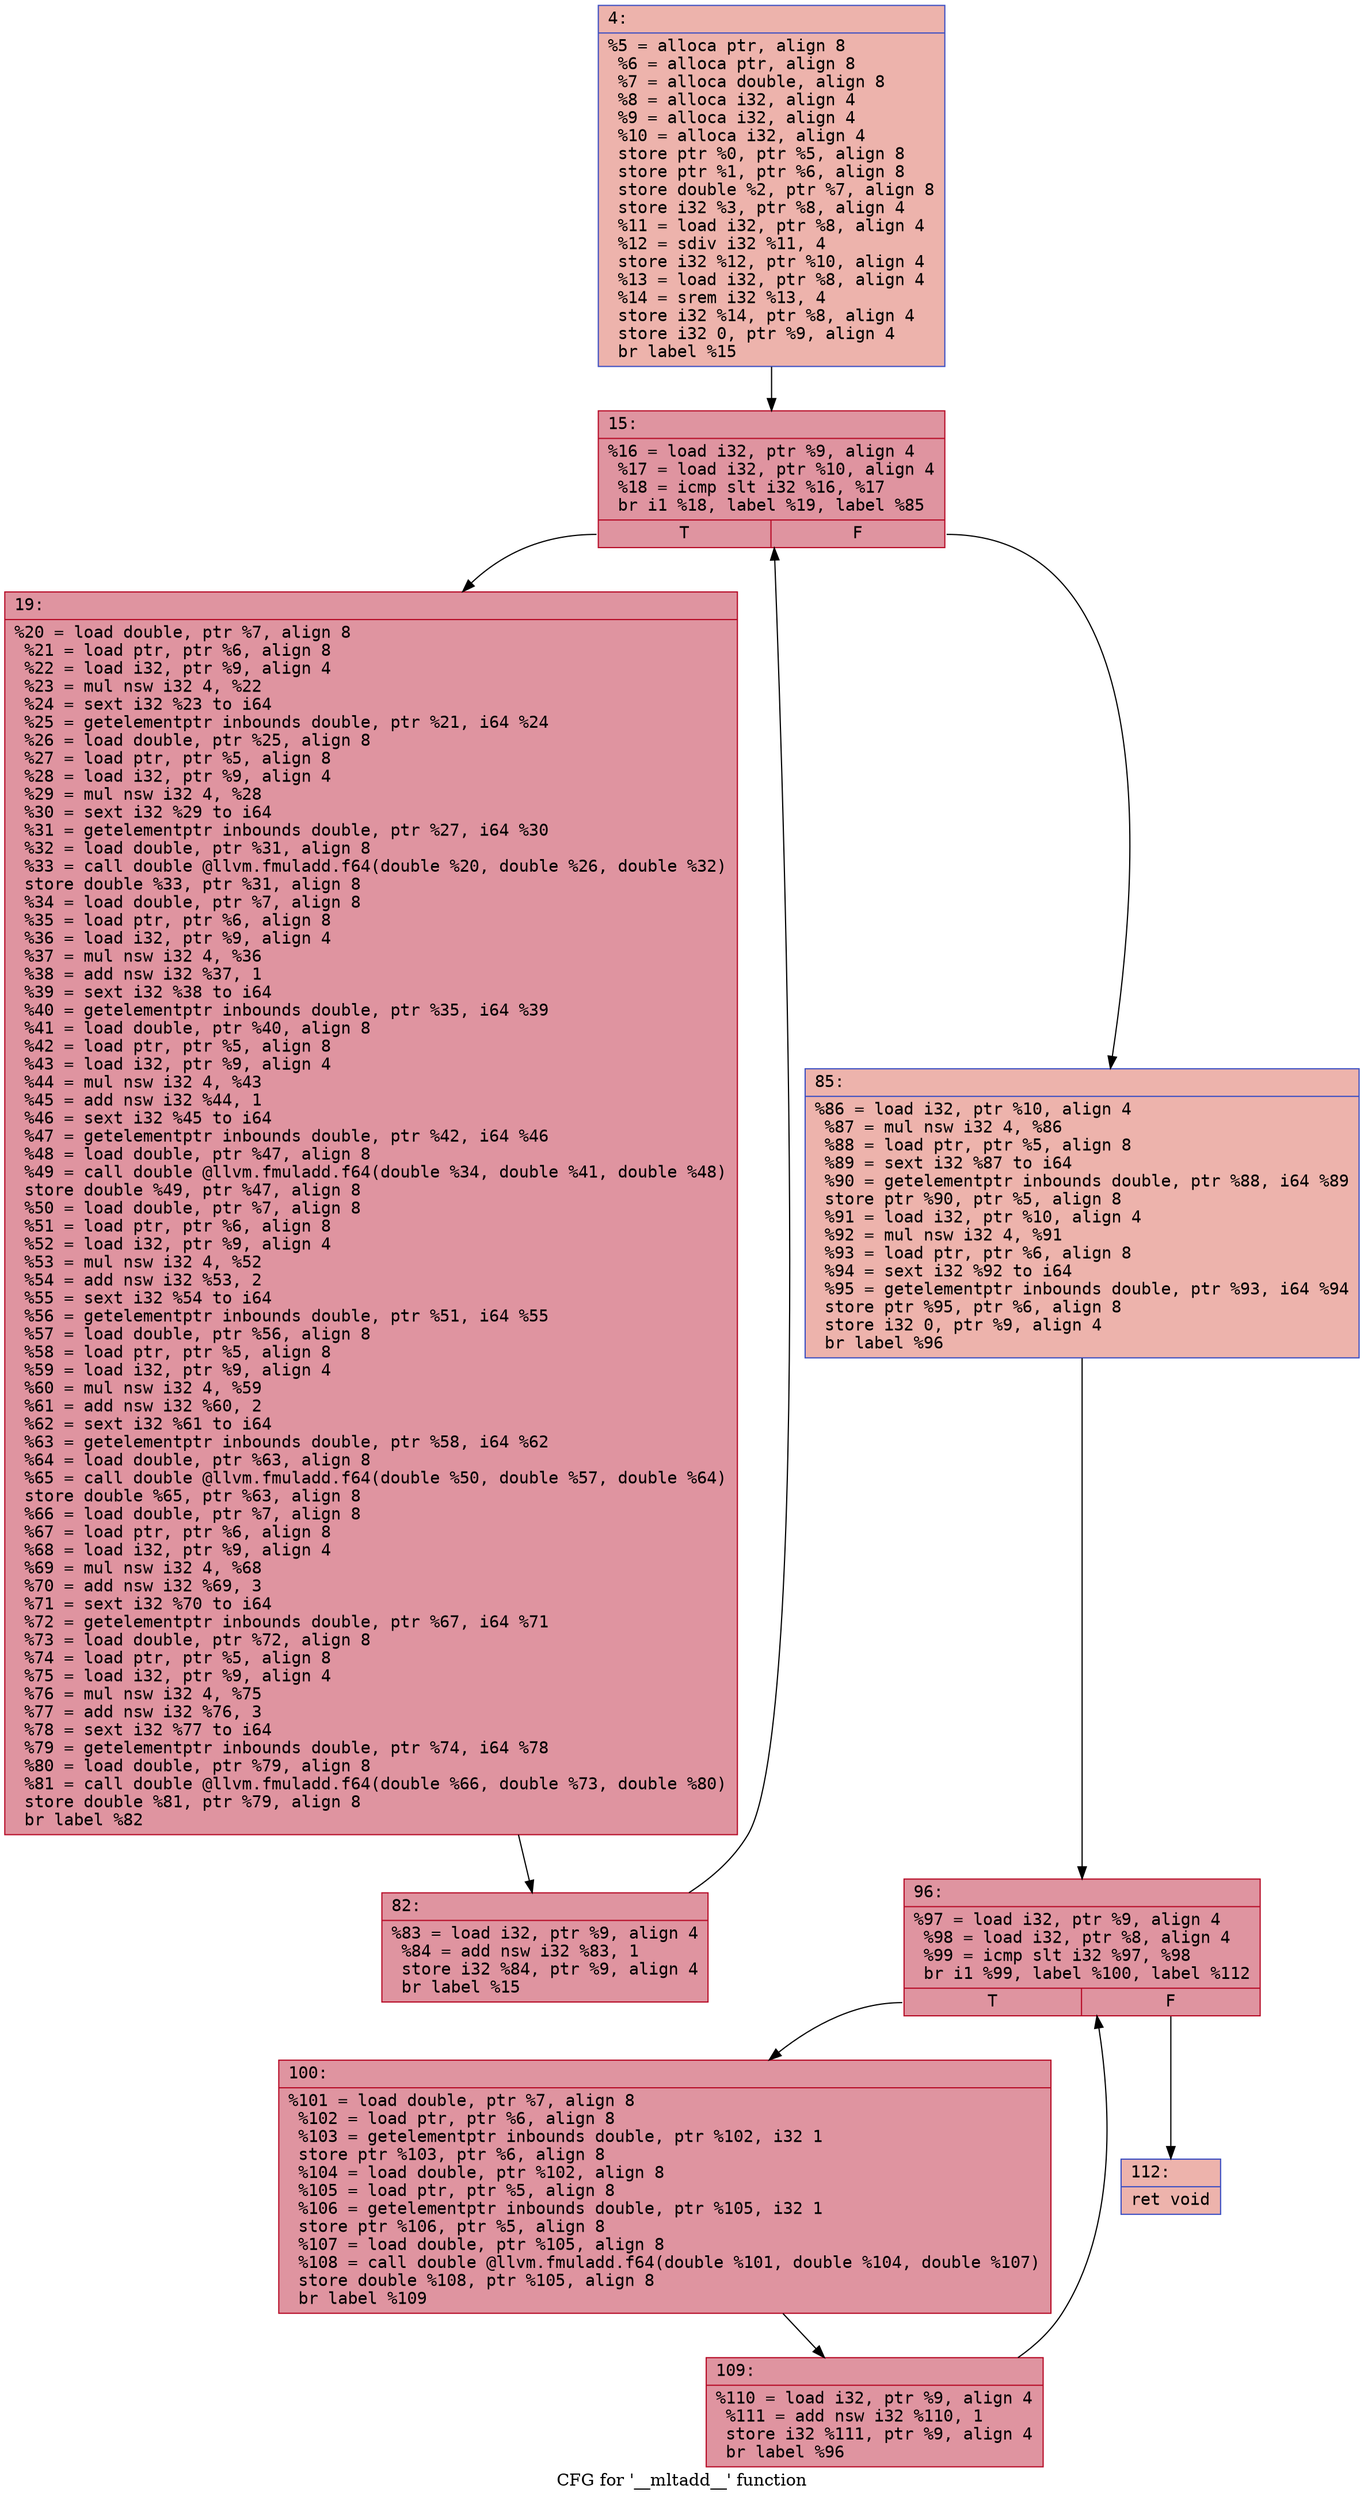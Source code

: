 digraph "CFG for '__mltadd__' function" {
	label="CFG for '__mltadd__' function";

	Node0x60000046a210 [shape=record,color="#3d50c3ff", style=filled, fillcolor="#d6524470" fontname="Courier",label="{4:\l|  %5 = alloca ptr, align 8\l  %6 = alloca ptr, align 8\l  %7 = alloca double, align 8\l  %8 = alloca i32, align 4\l  %9 = alloca i32, align 4\l  %10 = alloca i32, align 4\l  store ptr %0, ptr %5, align 8\l  store ptr %1, ptr %6, align 8\l  store double %2, ptr %7, align 8\l  store i32 %3, ptr %8, align 4\l  %11 = load i32, ptr %8, align 4\l  %12 = sdiv i32 %11, 4\l  store i32 %12, ptr %10, align 4\l  %13 = load i32, ptr %8, align 4\l  %14 = srem i32 %13, 4\l  store i32 %14, ptr %8, align 4\l  store i32 0, ptr %9, align 4\l  br label %15\l}"];
	Node0x60000046a210 -> Node0x60000046a260[tooltip="4 -> 15\nProbability 100.00%" ];
	Node0x60000046a260 [shape=record,color="#b70d28ff", style=filled, fillcolor="#b70d2870" fontname="Courier",label="{15:\l|  %16 = load i32, ptr %9, align 4\l  %17 = load i32, ptr %10, align 4\l  %18 = icmp slt i32 %16, %17\l  br i1 %18, label %19, label %85\l|{<s0>T|<s1>F}}"];
	Node0x60000046a260:s0 -> Node0x60000046a2b0[tooltip="15 -> 19\nProbability 96.88%" ];
	Node0x60000046a260:s1 -> Node0x60000046a350[tooltip="15 -> 85\nProbability 3.12%" ];
	Node0x60000046a2b0 [shape=record,color="#b70d28ff", style=filled, fillcolor="#b70d2870" fontname="Courier",label="{19:\l|  %20 = load double, ptr %7, align 8\l  %21 = load ptr, ptr %6, align 8\l  %22 = load i32, ptr %9, align 4\l  %23 = mul nsw i32 4, %22\l  %24 = sext i32 %23 to i64\l  %25 = getelementptr inbounds double, ptr %21, i64 %24\l  %26 = load double, ptr %25, align 8\l  %27 = load ptr, ptr %5, align 8\l  %28 = load i32, ptr %9, align 4\l  %29 = mul nsw i32 4, %28\l  %30 = sext i32 %29 to i64\l  %31 = getelementptr inbounds double, ptr %27, i64 %30\l  %32 = load double, ptr %31, align 8\l  %33 = call double @llvm.fmuladd.f64(double %20, double %26, double %32)\l  store double %33, ptr %31, align 8\l  %34 = load double, ptr %7, align 8\l  %35 = load ptr, ptr %6, align 8\l  %36 = load i32, ptr %9, align 4\l  %37 = mul nsw i32 4, %36\l  %38 = add nsw i32 %37, 1\l  %39 = sext i32 %38 to i64\l  %40 = getelementptr inbounds double, ptr %35, i64 %39\l  %41 = load double, ptr %40, align 8\l  %42 = load ptr, ptr %5, align 8\l  %43 = load i32, ptr %9, align 4\l  %44 = mul nsw i32 4, %43\l  %45 = add nsw i32 %44, 1\l  %46 = sext i32 %45 to i64\l  %47 = getelementptr inbounds double, ptr %42, i64 %46\l  %48 = load double, ptr %47, align 8\l  %49 = call double @llvm.fmuladd.f64(double %34, double %41, double %48)\l  store double %49, ptr %47, align 8\l  %50 = load double, ptr %7, align 8\l  %51 = load ptr, ptr %6, align 8\l  %52 = load i32, ptr %9, align 4\l  %53 = mul nsw i32 4, %52\l  %54 = add nsw i32 %53, 2\l  %55 = sext i32 %54 to i64\l  %56 = getelementptr inbounds double, ptr %51, i64 %55\l  %57 = load double, ptr %56, align 8\l  %58 = load ptr, ptr %5, align 8\l  %59 = load i32, ptr %9, align 4\l  %60 = mul nsw i32 4, %59\l  %61 = add nsw i32 %60, 2\l  %62 = sext i32 %61 to i64\l  %63 = getelementptr inbounds double, ptr %58, i64 %62\l  %64 = load double, ptr %63, align 8\l  %65 = call double @llvm.fmuladd.f64(double %50, double %57, double %64)\l  store double %65, ptr %63, align 8\l  %66 = load double, ptr %7, align 8\l  %67 = load ptr, ptr %6, align 8\l  %68 = load i32, ptr %9, align 4\l  %69 = mul nsw i32 4, %68\l  %70 = add nsw i32 %69, 3\l  %71 = sext i32 %70 to i64\l  %72 = getelementptr inbounds double, ptr %67, i64 %71\l  %73 = load double, ptr %72, align 8\l  %74 = load ptr, ptr %5, align 8\l  %75 = load i32, ptr %9, align 4\l  %76 = mul nsw i32 4, %75\l  %77 = add nsw i32 %76, 3\l  %78 = sext i32 %77 to i64\l  %79 = getelementptr inbounds double, ptr %74, i64 %78\l  %80 = load double, ptr %79, align 8\l  %81 = call double @llvm.fmuladd.f64(double %66, double %73, double %80)\l  store double %81, ptr %79, align 8\l  br label %82\l}"];
	Node0x60000046a2b0 -> Node0x60000046a300[tooltip="19 -> 82\nProbability 100.00%" ];
	Node0x60000046a300 [shape=record,color="#b70d28ff", style=filled, fillcolor="#b70d2870" fontname="Courier",label="{82:\l|  %83 = load i32, ptr %9, align 4\l  %84 = add nsw i32 %83, 1\l  store i32 %84, ptr %9, align 4\l  br label %15\l}"];
	Node0x60000046a300 -> Node0x60000046a260[tooltip="82 -> 15\nProbability 100.00%" ];
	Node0x60000046a350 [shape=record,color="#3d50c3ff", style=filled, fillcolor="#d6524470" fontname="Courier",label="{85:\l|  %86 = load i32, ptr %10, align 4\l  %87 = mul nsw i32 4, %86\l  %88 = load ptr, ptr %5, align 8\l  %89 = sext i32 %87 to i64\l  %90 = getelementptr inbounds double, ptr %88, i64 %89\l  store ptr %90, ptr %5, align 8\l  %91 = load i32, ptr %10, align 4\l  %92 = mul nsw i32 4, %91\l  %93 = load ptr, ptr %6, align 8\l  %94 = sext i32 %92 to i64\l  %95 = getelementptr inbounds double, ptr %93, i64 %94\l  store ptr %95, ptr %6, align 8\l  store i32 0, ptr %9, align 4\l  br label %96\l}"];
	Node0x60000046a350 -> Node0x60000046a3a0[tooltip="85 -> 96\nProbability 100.00%" ];
	Node0x60000046a3a0 [shape=record,color="#b70d28ff", style=filled, fillcolor="#b70d2870" fontname="Courier",label="{96:\l|  %97 = load i32, ptr %9, align 4\l  %98 = load i32, ptr %8, align 4\l  %99 = icmp slt i32 %97, %98\l  br i1 %99, label %100, label %112\l|{<s0>T|<s1>F}}"];
	Node0x60000046a3a0:s0 -> Node0x60000046a3f0[tooltip="96 -> 100\nProbability 96.88%" ];
	Node0x60000046a3a0:s1 -> Node0x60000046a490[tooltip="96 -> 112\nProbability 3.12%" ];
	Node0x60000046a3f0 [shape=record,color="#b70d28ff", style=filled, fillcolor="#b70d2870" fontname="Courier",label="{100:\l|  %101 = load double, ptr %7, align 8\l  %102 = load ptr, ptr %6, align 8\l  %103 = getelementptr inbounds double, ptr %102, i32 1\l  store ptr %103, ptr %6, align 8\l  %104 = load double, ptr %102, align 8\l  %105 = load ptr, ptr %5, align 8\l  %106 = getelementptr inbounds double, ptr %105, i32 1\l  store ptr %106, ptr %5, align 8\l  %107 = load double, ptr %105, align 8\l  %108 = call double @llvm.fmuladd.f64(double %101, double %104, double %107)\l  store double %108, ptr %105, align 8\l  br label %109\l}"];
	Node0x60000046a3f0 -> Node0x60000046a440[tooltip="100 -> 109\nProbability 100.00%" ];
	Node0x60000046a440 [shape=record,color="#b70d28ff", style=filled, fillcolor="#b70d2870" fontname="Courier",label="{109:\l|  %110 = load i32, ptr %9, align 4\l  %111 = add nsw i32 %110, 1\l  store i32 %111, ptr %9, align 4\l  br label %96\l}"];
	Node0x60000046a440 -> Node0x60000046a3a0[tooltip="109 -> 96\nProbability 100.00%" ];
	Node0x60000046a490 [shape=record,color="#3d50c3ff", style=filled, fillcolor="#d6524470" fontname="Courier",label="{112:\l|  ret void\l}"];
}
